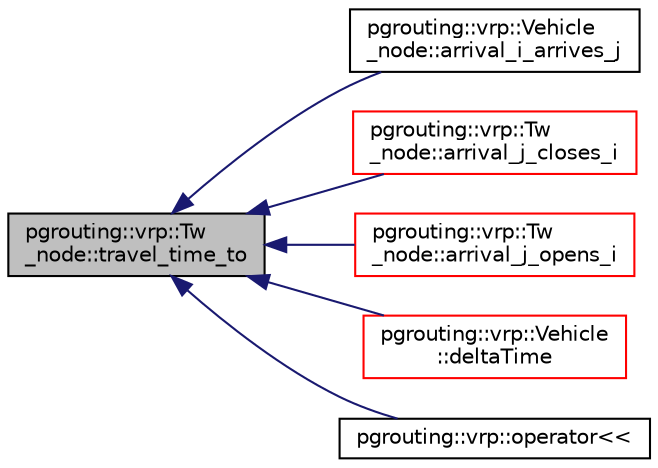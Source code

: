 digraph "pgrouting::vrp::Tw_node::travel_time_to"
{
  edge [fontname="Helvetica",fontsize="10",labelfontname="Helvetica",labelfontsize="10"];
  node [fontname="Helvetica",fontsize="10",shape=record];
  rankdir="LR";
  Node562 [label="pgrouting::vrp::Tw\l_node::travel_time_to",height=0.2,width=0.4,color="black", fillcolor="grey75", style="filled", fontcolor="black"];
  Node562 -> Node563 [dir="back",color="midnightblue",fontsize="10",style="solid",fontname="Helvetica"];
  Node563 [label="pgrouting::vrp::Vehicle\l_node::arrival_i_arrives_j",height=0.2,width=0.4,color="black", fillcolor="white", style="filled",URL="$classpgrouting_1_1vrp_1_1Vehicle__node.html#a810f8e5e0deea10816247439a890a2a1",tooltip="@ { "];
  Node562 -> Node564 [dir="back",color="midnightblue",fontsize="10",style="solid",fontname="Helvetica"];
  Node564 [label="pgrouting::vrp::Tw\l_node::arrival_j_closes_i",height=0.2,width=0.4,color="red", fillcolor="white", style="filled",URL="$classpgrouting_1_1vrp_1_1Tw__node.html#aa1a22978cc7674504dcdc570bcb5f354",tooltip="The actual arrival time at this node, given that: this node is visited directly after other node and ..."];
  Node562 -> Node567 [dir="back",color="midnightblue",fontsize="10",style="solid",fontname="Helvetica"];
  Node567 [label="pgrouting::vrp::Tw\l_node::arrival_j_opens_i",height=0.2,width=0.4,color="red", fillcolor="white", style="filled",URL="$classpgrouting_1_1vrp_1_1Tw__node.html#a3cf23e97726fbef9a8ffba6952a2aba1",tooltip="@ { "];
  Node562 -> Node589 [dir="back",color="midnightblue",fontsize="10",style="solid",fontname="Helvetica"];
  Node589 [label="pgrouting::vrp::Vehicle\l::deltaTime",height=0.2,width=0.4,color="red", fillcolor="white", style="filled",URL="$classpgrouting_1_1vrp_1_1Vehicle.html#af16bda121ef322dc50702241a9b20985"];
  Node562 -> Node591 [dir="back",color="midnightblue",fontsize="10",style="solid",fontname="Helvetica"];
  Node591 [label="pgrouting::vrp::operator\<\<",height=0.2,width=0.4,color="black", fillcolor="white", style="filled",URL="$namespacepgrouting_1_1vrp.html#ad6fdaacceafff2916f80fb6855c58135"];
}
